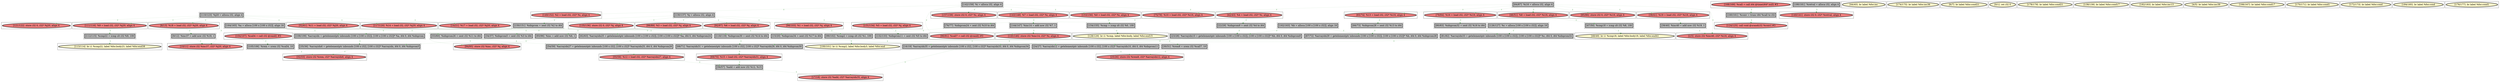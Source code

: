 
digraph G {



node456->node455 [style=dotted,color=forestgreen,label="T",fontcolor=forestgreen ]
node470->node445 [style=dotted,color=forestgreen,label="T",fontcolor=forestgreen ]
node467->node470 [style=dotted,color=forestgreen,label="T",fontcolor=forestgreen ]
node437->node463 [style=dotted,color=forestgreen,label="T",fontcolor=forestgreen ]
node398->node476 [style=dotted,color=forestgreen,label="T",fontcolor=forestgreen ]
node458->node470 [style=dotted,color=forestgreen,label="T",fontcolor=forestgreen ]
node469->node409 [style=dotted,color=forestgreen,label="T",fontcolor=forestgreen ]
node428->node413 [style=dotted,color=forestgreen,label="T",fontcolor=forestgreen ]
node460->node461 [style=dotted,color=forestgreen,label="T",fontcolor=forestgreen ]
node429->node399 [style=dotted,color=forestgreen,label="T",fontcolor=forestgreen ]
node424->node466 [style=dotted,color=forestgreen,label="T",fontcolor=forestgreen ]
node464->node437 [style=dotted,color=forestgreen,label="T",fontcolor=forestgreen ]
node397->node451 [style=dotted,color=forestgreen,label="T",fontcolor=forestgreen ]
node435->node420 [style=dotted,color=forestgreen,label="T",fontcolor=forestgreen ]
node428->node410 [style=dotted,color=forestgreen,label="T",fontcolor=forestgreen ]
node409->node458 [style=dotted,color=forestgreen,label="T",fontcolor=forestgreen ]
node450->node457 [style=dotted,color=forestgreen,label="T",fontcolor=forestgreen ]
node428->node452 [style=dotted,color=forestgreen,label="T",fontcolor=forestgreen ]
node450->node453 [style=dotted,color=forestgreen,label="T",fontcolor=forestgreen ]
node406->node403 [style=dotted,color=forestgreen,label="T",fontcolor=forestgreen ]
node461->node396 [style=dotted,color=forestgreen,label="T",fontcolor=forestgreen ]
node397->node391 [style=dotted,color=forestgreen,label="T",fontcolor=forestgreen ]
node406->node402 [style=dotted,color=forestgreen,label="T",fontcolor=forestgreen ]
node395->node394 [style=dotted,color=forestgreen,label="T",fontcolor=forestgreen ]
node413->node412 [style=dotted,color=forestgreen,label="T",fontcolor=forestgreen ]
node397->node419 [style=dotted,color=forestgreen,label="T",fontcolor=forestgreen ]
node423->node411 [style=dotted,color=forestgreen,label="T",fontcolor=forestgreen ]
node455->node416 [style=dotted,color=forestgreen,label="T",fontcolor=forestgreen ]
node450->node473 [style=dotted,color=forestgreen,label="T",fontcolor=forestgreen ]
node440->node398 [style=dotted,color=forestgreen,label="T",fontcolor=forestgreen ]
node428->node435 [style=dotted,color=forestgreen,label="T",fontcolor=forestgreen ]
node406->node444 [style=dotted,color=forestgreen,label="T",fontcolor=forestgreen ]
node478->node445 [style=dotted,color=forestgreen,label="T",fontcolor=forestgreen ]
node459->node388 [style=dotted,color=forestgreen,label="T",fontcolor=forestgreen ]
node391->node418 [style=dotted,color=forestgreen,label="T",fontcolor=forestgreen ]
node451->node469 [style=dotted,color=forestgreen,label="T",fontcolor=forestgreen ]
node412->node410 [style=dotted,color=forestgreen,label="T",fontcolor=forestgreen ]
node457->node408 [style=dotted,color=forestgreen,label="T",fontcolor=forestgreen ]
node433->node429 [style=dotted,color=forestgreen,label="T",fontcolor=forestgreen ]
node394->node432 [style=dotted,color=forestgreen,label="T",fontcolor=forestgreen ]
node450->node471 [style=dotted,color=forestgreen,label="T",fontcolor=forestgreen ]
node397->node392 [style=dotted,color=forestgreen,label="T",fontcolor=forestgreen ]
node471->node424 [style=dotted,color=forestgreen,label="T",fontcolor=forestgreen ]
node448->node479 [style=dotted,color=forestgreen,label="T",fontcolor=forestgreen ]
node450->node456 [style=dotted,color=forestgreen,label="T",fontcolor=forestgreen ]
node438->node407 [style=dotted,color=forestgreen,label="T",fontcolor=forestgreen ]
node463->node467 [style=dotted,color=forestgreen,label="T",fontcolor=forestgreen ]
node406->node404 [style=dotted,color=forestgreen,label="T",fontcolor=forestgreen ]
node476->node477 [style=dotted,color=forestgreen,label="T",fontcolor=forestgreen ]
node474->node395 [style=dotted,color=forestgreen,label="T",fontcolor=forestgreen ]
node415->node477 [style=dotted,color=forestgreen,label="T",fontcolor=forestgreen ]
node432->node393 [style=dotted,color=forestgreen,label="T",fontcolor=forestgreen ]
node416->node478 [style=dotted,color=forestgreen,label="T",fontcolor=forestgreen ]
node449->node475 [style=dotted,color=forestgreen,label="T",fontcolor=forestgreen ]
node442->node423 [style=dotted,color=forestgreen,label="T",fontcolor=forestgreen ]
node428->node442 [style=dotted,color=forestgreen,label="T",fontcolor=forestgreen ]
node397->node464 [style=dotted,color=forestgreen,label="T",fontcolor=forestgreen ]
node397->node468 [style=dotted,color=forestgreen,label="T",fontcolor=forestgreen ]
node450->node460 [style=dotted,color=forestgreen,label="T",fontcolor=forestgreen ]
node473->node459 [style=dotted,color=forestgreen,label="T",fontcolor=forestgreen ]
node400->node416 [style=dotted,color=forestgreen,label="T",fontcolor=forestgreen ]
node406->node447 [style=dotted,color=forestgreen,label="T",fontcolor=forestgreen ]
node447->node430 [style=dotted,color=forestgreen,label="T",fontcolor=forestgreen ]
node444->node434 [style=dotted,color=forestgreen,label="T",fontcolor=forestgreen ]
node418->node468 [style=dotted,color=forestgreen,label="T",fontcolor=forestgreen ]
node443->node415 [style=dotted,color=forestgreen,label="T",fontcolor=forestgreen ]
node428->node474 [style=dotted,color=forestgreen,label="T",fontcolor=forestgreen ]
node426->node478 [style=dotted,color=forestgreen,label="T",fontcolor=forestgreen ]
node434->node446 [style=dotted,color=forestgreen,label="T",fontcolor=forestgreen ]
node450->node388 [style=dotted,color=forestgreen,label="T",fontcolor=forestgreen ]
node405->node396 [style=dotted,color=forestgreen,label="T",fontcolor=forestgreen ]
node440->node436 [style=dotted,color=forestgreen,label="T",fontcolor=forestgreen ]
node420->node398 [style=dotted,color=forestgreen,label="T",fontcolor=forestgreen ]
node430->node404 [style=dotted,color=forestgreen,label="T",fontcolor=forestgreen ]
node479->node393 [style=dotted,color=forestgreen,label="T",fontcolor=forestgreen ]
node392->node426 [style=dotted,color=forestgreen,label="T",fontcolor=forestgreen ]
node405->node394 [style=dotted,color=forestgreen,label="T",fontcolor=forestgreen ]
node475->node476 [style=dotted,color=forestgreen,label="T",fontcolor=forestgreen ]
node396->node463 [style=dotted,color=forestgreen,label="T",fontcolor=forestgreen ]
node401->node421 [style=dotted,color=forestgreen,label="T",fontcolor=forestgreen ]
node408->node436 [style=dotted,color=forestgreen,label="T",fontcolor=forestgreen ]
node406->node449 [style=dotted,color=forestgreen,label="T",fontcolor=forestgreen ]
node397->node427 [style=dotted,color=forestgreen,label="T",fontcolor=forestgreen ]
node414->node432 [style=dotted,color=forestgreen,label="T",fontcolor=forestgreen ]
node402->node414 [style=dotted,color=forestgreen,label="T",fontcolor=forestgreen ]
node427->node401 [style=dotted,color=forestgreen,label="T",fontcolor=forestgreen ]
node436->node409 [style=dotted,color=forestgreen,label="T",fontcolor=forestgreen ]


subgraph cluster92 {


node479 [penwidth=3.0,fontsize=20,fillcolor=grey,label="[30/31]  %rem8 = srem i32 %call7, 10",shape=rectangle,style=filled ]



}

subgraph cluster91 {


node478 [penwidth=3.0,fontsize=20,fillcolor=grey,label="[16/19]  %arrayidx35 = getelementptr inbounds [100 x i32], [100 x i32]* %arrayidx33, i64 0, i64 %idxprom34",shape=rectangle,style=filled ]



}

subgraph cluster90 {


node477 [penwidth=3.0,fontsize=20,fillcolor=lightcoral,label="[32/33]  store i32 %rem, i32* %arrayidx6, align 4",shape=ellipse,style=filled ]



}

subgraph cluster89 {


node476 [penwidth=3.0,fontsize=20,fillcolor=grey,label="[35/36]  %arrayidx6 = getelementptr inbounds [100 x i32], [100 x i32]* %arrayidx, i64 0, i64 %idxprom5",shape=rectangle,style=filled ]



}

subgraph cluster88 {


node475 [penwidth=3.0,fontsize=20,fillcolor=grey,label="[34/37]  %idxprom5 = sext i32 %3 to i64",shape=rectangle,style=filled ]



}

subgraph cluster87 {


node474 [penwidth=3.0,fontsize=20,fillcolor=lightcoral,label="[42/43]  %4 = load i32, i32* %i, align 4",shape=ellipse,style=filled ]



}

subgraph cluster86 {


node473 [penwidth=3.0,fontsize=20,fillcolor=lightcoral,label="[38/41]  %19 = load i32, i32* %i16, align 4",shape=ellipse,style=filled ]



}

subgraph cluster85 {


node472 [penwidth=3.0,fontsize=20,fillcolor=lemonchiffon,label="[44/45]  br label %for.inc",shape=ellipse,style=filled ]



}

subgraph cluster81 {


node468 [penwidth=3.0,fontsize=20,fillcolor=lightcoral,label="[10/11]  store i32 %inc37, i32* %j20, align 4",shape=ellipse,style=filled ]



}

subgraph cluster80 {


node467 [penwidth=3.0,fontsize=20,fillcolor=lightcoral,label="[69/70]  %15 = load i32, i32* %arrayidx31, align 4",shape=ellipse,style=filled ]



}

subgraph cluster79 {


node466 [penwidth=3.0,fontsize=20,fillcolor=lemonchiffon,label="[48/49]  br i1 %cmp18, label %for.body19, label %for.end41",shape=ellipse,style=filled ]



}

subgraph cluster12 {


node399 [penwidth=3.0,fontsize=20,fillcolor=lightcoral,label="[124/125]  call void @srand(i32 %conv) #3",shape=ellipse,style=filled ]



}

subgraph cluster21 {


node408 [penwidth=3.0,fontsize=20,fillcolor=grey,label="[76/77]  %idxprom24 = sext i32 %10 to i64",shape=rectangle,style=filled ]



}

subgraph cluster24 {


node411 [penwidth=3.0,fontsize=20,fillcolor=lemonchiffon,label="[128/129]  br i1 %cmp, label %for.body, label %for.end15",shape=ellipse,style=filled ]



}

subgraph cluster26 {


node413 [penwidth=3.0,fontsize=20,fillcolor=lightcoral,label="[143/148]  %7 = load i32, i32* %i, align 4",shape=ellipse,style=filled ]



}

subgraph cluster29 {


node416 [penwidth=3.0,fontsize=20,fillcolor=grey,label="[81/82]  %arrayidx33 = getelementptr inbounds [100 x [100 x i32]], [100 x [100 x i32]]* %c, i64 0, i64 %idxprom32",shape=rectangle,style=filled ]



}

subgraph cluster18 {


node405 [penwidth=3.0,fontsize=20,fillcolor=grey,label="[162/163]  %b = alloca [100 x [100 x i32]], align 16",shape=rectangle,style=filled ]



}

subgraph cluster22 {


node409 [penwidth=3.0,fontsize=20,fillcolor=grey,label="[54/59]  %arrayidx27 = getelementptr inbounds [100 x i32], [100 x i32]* %arrayidx25, i64 0, i64 %idxprom26",shape=rectangle,style=filled ]



}

subgraph cluster78 {


node465 [penwidth=3.0,fontsize=20,fillcolor=lemonchiffon,label="[174/175]  br label %for.inc36",shape=ellipse,style=filled ]



}

subgraph cluster34 {


node421 [penwidth=3.0,fontsize=20,fillcolor=lemonchiffon,label="[113/114]  br i1 %cmp22, label %for.body23, label %for.end38",shape=ellipse,style=filled ]



}

subgraph cluster16 {


node403 [penwidth=3.0,fontsize=20,fillcolor=lightcoral,label="[135/136]  store i32 0, i32* %j, align 4",shape=ellipse,style=filled ]



}

subgraph cluster62 {


node449 [penwidth=3.0,fontsize=20,fillcolor=lightcoral,label="[88/89]  %3 = load i32, i32* %j, align 4",shape=ellipse,style=filled ]



}

subgraph cluster17 {


node404 [penwidth=3.0,fontsize=20,fillcolor=lightcoral,label="[94/95]  store i32 %inc, i32* %j, align 4",shape=ellipse,style=filled ]



}

subgraph cluster57 {


node444 [penwidth=3.0,fontsize=20,fillcolor=lightcoral,label="[98/103]  %1 = load i32, i32* %j, align 4",shape=ellipse,style=filled ]



}

subgraph cluster48 {


node435 [penwidth=3.0,fontsize=20,fillcolor=lightcoral,label="[149/152]  %2 = load i32, i32* %i, align 4",shape=ellipse,style=filled ]



}

subgraph cluster20 {


node407 [penwidth=3.0,fontsize=20,fillcolor=lightcoral,label="[140/141]  store i32 0, i32* %retval, align 4",shape=ellipse,style=filled ]



}

subgraph cluster3 {


node390 [penwidth=3.0,fontsize=20,fillcolor=lemonchiffon,label="[6/7]  br label %for.cond21",shape=ellipse,style=filled ]



}

subgraph cluster32 {


node419 [penwidth=3.0,fontsize=20,fillcolor=lightcoral,label="[121/122]  store i32 0, i32* %j20, align 4",shape=ellipse,style=filled ]



}

subgraph cluster58 {


node445 [penwidth=3.0,fontsize=20,fillcolor=lightcoral,label="[17/18]  store i32 %add, i32* %arrayidx35, align 4",shape=ellipse,style=filled ]



}

subgraph cluster5 {


node392 [penwidth=3.0,fontsize=20,fillcolor=lightcoral,label="[14/21]  %17 = load i32, i32* %j20, align 4",shape=ellipse,style=filled ]



}

subgraph cluster0 {


node387 [penwidth=3.0,fontsize=20,fillcolor=lemonchiffon,label="[0/1]  ret i32 0",shape=ellipse,style=filled ]



}

subgraph cluster31 {


node418 [penwidth=3.0,fontsize=20,fillcolor=grey,label="[9/12]  %inc37 = add nsw i32 %18, 1",shape=rectangle,style=filled ]



}

subgraph cluster30 {


node417 [penwidth=3.0,fontsize=20,fillcolor=lemonchiffon,label="[178/179]  br label %for.cond21",shape=ellipse,style=filled ]



}

subgraph cluster6 {


node393 [penwidth=3.0,fontsize=20,fillcolor=lightcoral,label="[25/26]  store i32 %rem8, i32* %arrayidx12, align 4",shape=ellipse,style=filled ]



}

subgraph cluster44 {


node431 [penwidth=3.0,fontsize=20,fillcolor=lemonchiffon,label="[138/139]  br label %for.cond17",shape=ellipse,style=filled ]



}

subgraph cluster27 {


node414 [penwidth=3.0,fontsize=20,fillcolor=grey,label="[132/133]  %idxprom11 = sext i32 %5 to i64",shape=rectangle,style=filled ]



}

subgraph cluster14 {


node401 [penwidth=3.0,fontsize=20,fillcolor=grey,label="[112/115]  %cmp22 = icmp slt i32 %9, 100",shape=rectangle,style=filled ]



}

subgraph cluster82 {


node469 [penwidth=3.0,fontsize=20,fillcolor=grey,label="[53/60]  %idxprom26 = sext i32 %11 to i64",shape=rectangle,style=filled ]



}

subgraph cluster23 {


node410 [penwidth=3.0,fontsize=20,fillcolor=lightcoral,label="[145/146]  store i32 %inc14, i32* %i, align 4",shape=ellipse,style=filled ]



}

subgraph cluster13 {


node400 [penwidth=3.0,fontsize=20,fillcolor=grey,label="[126/127]  %c = alloca [100 x [100 x i32]], align 16",shape=rectangle,style=filled ]



}

subgraph cluster10 {


node397 [penwidth=3.0,fontsize=20,fillcolor=grey,label="[110/123]  %j20 = alloca i32, align 4",shape=rectangle,style=filled ]



}

subgraph cluster83 {


node470 [penwidth=3.0,fontsize=20,fillcolor=grey,label="[56/57]  %add = add nsw i32 %12, %15",shape=rectangle,style=filled ]



}

subgraph cluster8 {


node395 [penwidth=3.0,fontsize=20,fillcolor=grey,label="[22/29]  %idxprom9 = sext i32 %4 to i64",shape=rectangle,style=filled ]



}

subgraph cluster52 {


node439 [penwidth=3.0,fontsize=20,fillcolor=lemonchiffon,label="[182/183]  br label %for.inc13",shape=ellipse,style=filled ]



}

subgraph cluster56 {


node443 [penwidth=3.0,fontsize=20,fillcolor=lightcoral,label="[104/107]  %call4 = call i32 @rand() #3",shape=ellipse,style=filled ]



}

subgraph cluster9 {


node396 [penwidth=3.0,fontsize=20,fillcolor=grey,label="[67/72]  %arrayidx29 = getelementptr inbounds [100 x [100 x i32]], [100 x [100 x i32]]* %b, i64 0, i64 %idxprom28",shape=rectangle,style=filled ]



}

subgraph cluster19 {


node406 [penwidth=3.0,fontsize=20,fillcolor=grey,label="[130/137]  %j = alloca i32, align 4",shape=rectangle,style=filled ]



}

subgraph cluster43 {


node430 [penwidth=3.0,fontsize=20,fillcolor=grey,label="[93/96]  %inc = add nsw i32 %6, 1",shape=rectangle,style=filled ]



}

subgraph cluster11 {


node398 [penwidth=3.0,fontsize=20,fillcolor=grey,label="[108/109]  %arrayidx = getelementptr inbounds [100 x [100 x i32]], [100 x [100 x i32]]* %a, i64 0, i64 %idxprom",shape=rectangle,style=filled ]



}

subgraph cluster42 {


node429 [penwidth=3.0,fontsize=20,fillcolor=grey,label="[160/161]  %conv = trunc i64 %call to i32",shape=rectangle,style=filled ]



}

subgraph cluster2 {


node389 [penwidth=3.0,fontsize=20,fillcolor=lemonchiffon,label="[4/5]  br label %for.inc39",shape=ellipse,style=filled ]



}

subgraph cluster54 {


node441 [penwidth=3.0,fontsize=20,fillcolor=lemonchiffon,label="[166/167]  br label %for.cond17",shape=ellipse,style=filled ]



}

subgraph cluster35 {


node422 [penwidth=3.0,fontsize=20,fillcolor=lemonchiffon,label="[170/171]  br label %for.cond1",shape=ellipse,style=filled ]



}

subgraph cluster40 {


node427 [penwidth=3.0,fontsize=20,fillcolor=lightcoral,label="[111/116]  %9 = load i32, i32* %j20, align 4",shape=ellipse,style=filled ]



}

subgraph cluster15 {


node402 [penwidth=3.0,fontsize=20,fillcolor=lightcoral,label="[131/134]  %5 = load i32, i32* %j, align 4",shape=ellipse,style=filled ]



}

subgraph cluster59 {


node446 [penwidth=3.0,fontsize=20,fillcolor=lemonchiffon,label="[100/101]  br i1 %cmp2, label %for.body3, label %for.end",shape=ellipse,style=filled ]



}

subgraph cluster73 {


node460 [penwidth=3.0,fontsize=20,fillcolor=lightcoral,label="[65/74]  %13 = load i32, i32* %i16, align 4",shape=ellipse,style=filled ]



}

subgraph cluster46 {


node433 [penwidth=3.0,fontsize=20,fillcolor=lightcoral,label="[168/169]  %call = call i64 @time(i64* null) #3",shape=ellipse,style=filled ]



}

subgraph cluster84 {


node471 [penwidth=3.0,fontsize=20,fillcolor=lightcoral,label="[46/51]  %8 = load i32, i32* %i16, align 4",shape=ellipse,style=filled ]



}

subgraph cluster38 {


node425 [penwidth=3.0,fontsize=20,fillcolor=lemonchiffon,label="[172/173]  br label %for.cond",shape=ellipse,style=filled ]



}

subgraph cluster37 {


node424 [penwidth=3.0,fontsize=20,fillcolor=grey,label="[47/50]  %cmp18 = icmp slt i32 %8, 100",shape=rectangle,style=filled ]



}

subgraph cluster39 {


node426 [penwidth=3.0,fontsize=20,fillcolor=grey,label="[15/20]  %idxprom34 = sext i32 %17 to i64",shape=rectangle,style=filled ]



}

subgraph cluster41 {


node428 [penwidth=3.0,fontsize=20,fillcolor=grey,label="[142/159]  %i = alloca i32, align 4",shape=rectangle,style=filled ]



}

subgraph cluster4 {


node391 [penwidth=3.0,fontsize=20,fillcolor=lightcoral,label="[8/13]  %18 = load i32, i32* %j20, align 4",shape=ellipse,style=filled ]



}

subgraph cluster36 {


node423 [penwidth=3.0,fontsize=20,fillcolor=grey,label="[154/155]  %cmp = icmp slt i32 %0, 100",shape=rectangle,style=filled ]



}

subgraph cluster45 {


node432 [penwidth=3.0,fontsize=20,fillcolor=grey,label="[24/27]  %arrayidx12 = getelementptr inbounds [100 x i32], [100 x i32]* %arrayidx10, i64 0, i64 %idxprom11",shape=rectangle,style=filled ]



}

subgraph cluster49 {


node436 [penwidth=3.0,fontsize=20,fillcolor=grey,label="[62/63]  %arrayidx25 = getelementptr inbounds [100 x [100 x i32]], [100 x [100 x i32]]* %a, i64 0, i64 %idxprom24",shape=rectangle,style=filled ]



}

subgraph cluster7 {


node394 [penwidth=3.0,fontsize=20,fillcolor=grey,label="[23/28]  %arrayidx10 = getelementptr inbounds [100 x [100 x i32]], [100 x [100 x i32]]* %b, i64 0, i64 %idxprom9",shape=rectangle,style=filled ]



}

subgraph cluster50 {


node437 [penwidth=3.0,fontsize=20,fillcolor=grey,label="[118/119]  %idxprom30 = sext i32 %14 to i64",shape=rectangle,style=filled ]



}

subgraph cluster1 {


node388 [penwidth=3.0,fontsize=20,fillcolor=lightcoral,label="[2/3]  store i32 %inc40, i32* %i16, align 4",shape=ellipse,style=filled ]



}

subgraph cluster51 {


node438 [penwidth=3.0,fontsize=20,fillcolor=grey,label="[180/181]  %retval = alloca i32, align 4",shape=rectangle,style=filled ]



}

subgraph cluster53 {


node440 [penwidth=3.0,fontsize=20,fillcolor=grey,label="[164/165]  %a = alloca [100 x [100 x i32]], align 16",shape=rectangle,style=filled ]



}

subgraph cluster55 {


node442 [penwidth=3.0,fontsize=20,fillcolor=lightcoral,label="[153/156]  %0 = load i32, i32* %i, align 4",shape=ellipse,style=filled ]



}

subgraph cluster72 {


node459 [penwidth=3.0,fontsize=20,fillcolor=grey,label="[39/40]  %inc40 = add nsw i32 %19, 1",shape=rectangle,style=filled ]



}

subgraph cluster25 {


node412 [penwidth=3.0,fontsize=20,fillcolor=grey,label="[144/147]  %inc14 = add nsw i32 %7, 1",shape=rectangle,style=filled ]



}

subgraph cluster74 {


node461 [penwidth=3.0,fontsize=20,fillcolor=grey,label="[66/73]  %idxprom28 = sext i32 %13 to i64",shape=rectangle,style=filled ]



}

subgraph cluster47 {


node434 [penwidth=3.0,fontsize=20,fillcolor=grey,label="[99/102]  %cmp2 = icmp slt i32 %1, 100",shape=rectangle,style=filled ]



}

subgraph cluster60 {


node447 [penwidth=3.0,fontsize=20,fillcolor=lightcoral,label="[92/97]  %6 = load i32, i32* %j, align 4",shape=ellipse,style=filled ]



}

subgraph cluster64 {


node451 [penwidth=3.0,fontsize=20,fillcolor=lightcoral,label="[52/61]  %11 = load i32, i32* %j20, align 4",shape=ellipse,style=filled ]



}

subgraph cluster61 {


node448 [penwidth=3.0,fontsize=20,fillcolor=lightcoral,label="[90/91]  %call7 = call i32 @rand() #3",shape=ellipse,style=filled ]



}

subgraph cluster70 {


node457 [penwidth=3.0,fontsize=20,fillcolor=lightcoral,label="[75/78]  %10 = load i32, i32* %i16, align 4",shape=ellipse,style=filled ]



}

subgraph cluster63 {


node450 [penwidth=3.0,fontsize=20,fillcolor=grey,label="[64/87]  %i16 = alloca i32, align 4",shape=rectangle,style=filled ]



}

subgraph cluster65 {


node452 [penwidth=3.0,fontsize=20,fillcolor=lightcoral,label="[157/158]  store i32 0, i32* %i, align 4",shape=ellipse,style=filled ]



}

subgraph cluster66 {


node453 [penwidth=3.0,fontsize=20,fillcolor=lightcoral,label="[85/86]  store i32 0, i32* %i16, align 4",shape=ellipse,style=filled ]



}

subgraph cluster28 {


node415 [penwidth=3.0,fontsize=20,fillcolor=grey,label="[105/106]  %rem = srem i32 %call4, 10",shape=rectangle,style=filled ]



}

subgraph cluster67 {


node454 [penwidth=3.0,fontsize=20,fillcolor=lemonchiffon,label="[184/185]  br label %for.cond",shape=ellipse,style=filled ]



}

subgraph cluster68 {


node455 [penwidth=3.0,fontsize=20,fillcolor=grey,label="[80/83]  %idxprom32 = sext i32 %16 to i64",shape=rectangle,style=filled ]



}

subgraph cluster69 {


node456 [penwidth=3.0,fontsize=20,fillcolor=lightcoral,label="[79/84]  %16 = load i32, i32* %i16, align 4",shape=ellipse,style=filled ]



}

subgraph cluster33 {


node420 [penwidth=3.0,fontsize=20,fillcolor=grey,label="[150/151]  %idxprom = sext i32 %2 to i64",shape=rectangle,style=filled ]



}

subgraph cluster71 {


node458 [penwidth=3.0,fontsize=20,fillcolor=lightcoral,label="[55/58]  %12 = load i32, i32* %arrayidx27, align 4",shape=ellipse,style=filled ]



}

subgraph cluster75 {


node462 [penwidth=3.0,fontsize=20,fillcolor=lemonchiffon,label="[176/177]  br label %for.cond1",shape=ellipse,style=filled ]



}

subgraph cluster76 {


node463 [penwidth=3.0,fontsize=20,fillcolor=grey,label="[68/71]  %arrayidx31 = getelementptr inbounds [100 x i32], [100 x i32]* %arrayidx29, i64 0, i64 %idxprom30",shape=rectangle,style=filled ]



}

subgraph cluster77 {


node464 [penwidth=3.0,fontsize=20,fillcolor=lightcoral,label="[117/120]  %14 = load i32, i32* %j20, align 4",shape=ellipse,style=filled ]



}

}
